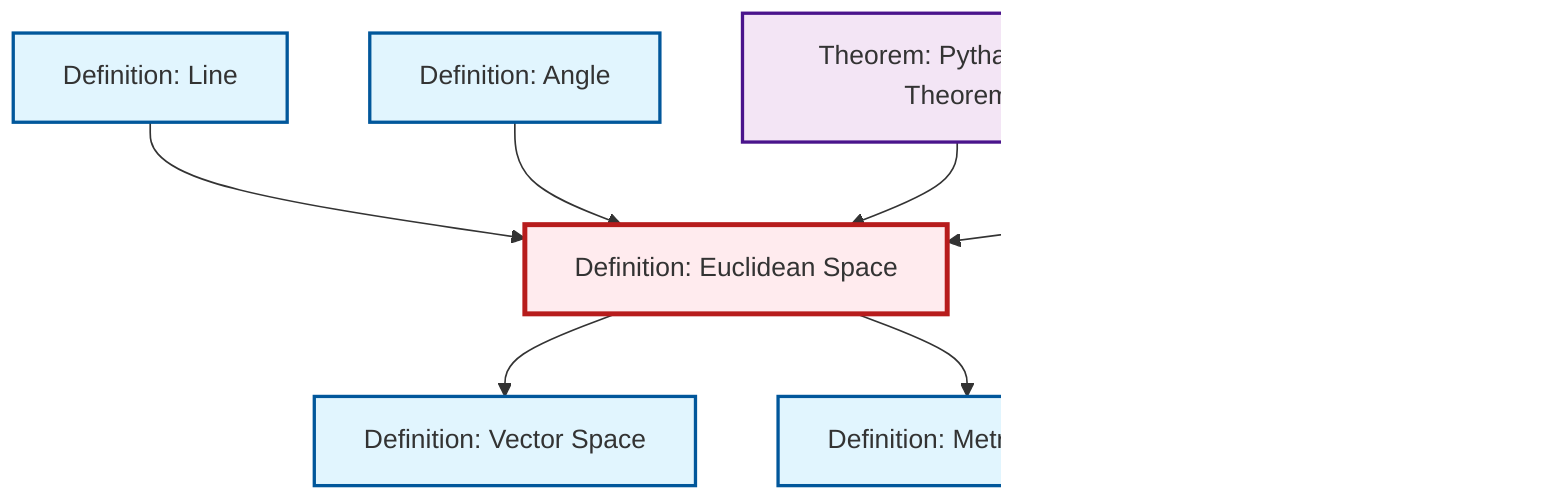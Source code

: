 graph TD
    classDef definition fill:#e1f5fe,stroke:#01579b,stroke-width:2px
    classDef theorem fill:#f3e5f5,stroke:#4a148c,stroke-width:2px
    classDef axiom fill:#fff3e0,stroke:#e65100,stroke-width:2px
    classDef example fill:#e8f5e9,stroke:#1b5e20,stroke-width:2px
    classDef current fill:#ffebee,stroke:#b71c1c,stroke-width:3px
    def-line["Definition: Line"]:::definition
    def-euclidean-space["Definition: Euclidean Space"]:::definition
    def-metric-space["Definition: Metric Space"]:::definition
    def-point["Definition: Point"]:::definition
    def-vector-space["Definition: Vector Space"]:::definition
    thm-pythagorean["Theorem: Pythagorean Theorem"]:::theorem
    def-angle["Definition: Angle"]:::definition
    def-line --> def-euclidean-space
    def-angle --> def-euclidean-space
    def-euclidean-space --> def-vector-space
    thm-pythagorean --> def-euclidean-space
    def-point --> def-euclidean-space
    def-euclidean-space --> def-metric-space
    class def-euclidean-space current